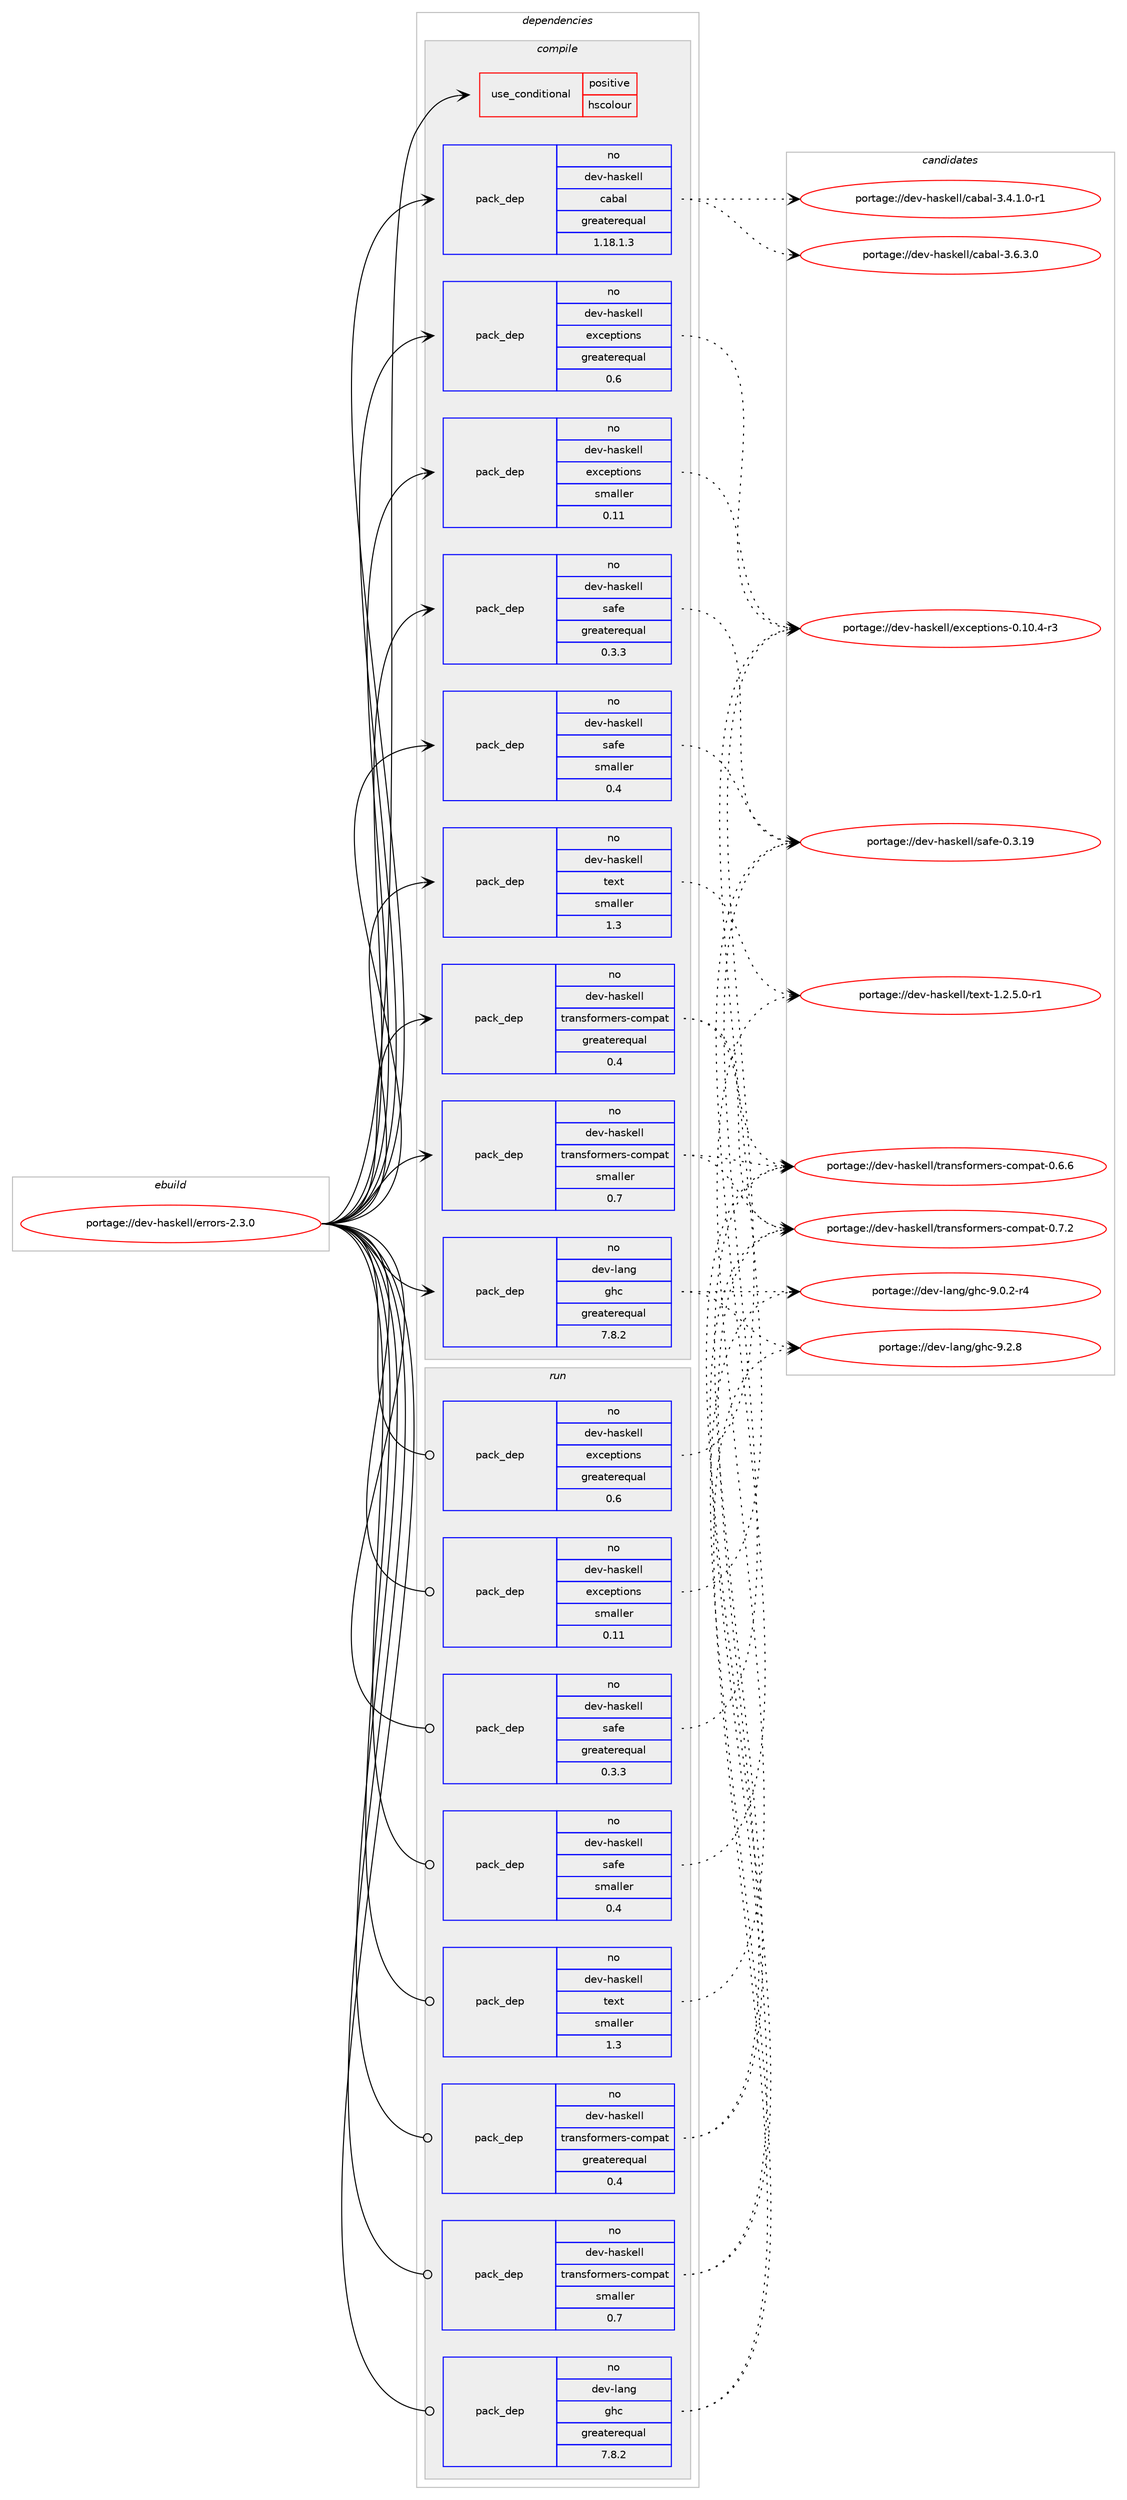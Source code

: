 digraph prolog {

# *************
# Graph options
# *************

newrank=true;
concentrate=true;
compound=true;
graph [rankdir=LR,fontname=Helvetica,fontsize=10,ranksep=1.5];#, ranksep=2.5, nodesep=0.2];
edge  [arrowhead=vee];
node  [fontname=Helvetica,fontsize=10];

# **********
# The ebuild
# **********

subgraph cluster_leftcol {
color=gray;
rank=same;
label=<<i>ebuild</i>>;
id [label="portage://dev-haskell/errors-2.3.0", color=red, width=4, href="../dev-haskell/errors-2.3.0.svg"];
}

# ****************
# The dependencies
# ****************

subgraph cluster_midcol {
color=gray;
label=<<i>dependencies</i>>;
subgraph cluster_compile {
fillcolor="#eeeeee";
style=filled;
label=<<i>compile</i>>;
subgraph cond19779 {
dependency37135 [label=<<TABLE BORDER="0" CELLBORDER="1" CELLSPACING="0" CELLPADDING="4"><TR><TD ROWSPAN="3" CELLPADDING="10">use_conditional</TD></TR><TR><TD>positive</TD></TR><TR><TD>hscolour</TD></TR></TABLE>>, shape=none, color=red];
# *** BEGIN UNKNOWN DEPENDENCY TYPE (TODO) ***
# dependency37135 -> package_dependency(portage://dev-haskell/errors-2.3.0,install,no,dev-haskell,hscolour,none,[,,],[],[])
# *** END UNKNOWN DEPENDENCY TYPE (TODO) ***

}
id:e -> dependency37135:w [weight=20,style="solid",arrowhead="vee"];
subgraph pack16409 {
dependency37136 [label=<<TABLE BORDER="0" CELLBORDER="1" CELLSPACING="0" CELLPADDING="4" WIDTH="220"><TR><TD ROWSPAN="6" CELLPADDING="30">pack_dep</TD></TR><TR><TD WIDTH="110">no</TD></TR><TR><TD>dev-haskell</TD></TR><TR><TD>cabal</TD></TR><TR><TD>greaterequal</TD></TR><TR><TD>1.18.1.3</TD></TR></TABLE>>, shape=none, color=blue];
}
id:e -> dependency37136:w [weight=20,style="solid",arrowhead="vee"];
subgraph pack16410 {
dependency37137 [label=<<TABLE BORDER="0" CELLBORDER="1" CELLSPACING="0" CELLPADDING="4" WIDTH="220"><TR><TD ROWSPAN="6" CELLPADDING="30">pack_dep</TD></TR><TR><TD WIDTH="110">no</TD></TR><TR><TD>dev-haskell</TD></TR><TR><TD>exceptions</TD></TR><TR><TD>greaterequal</TD></TR><TR><TD>0.6</TD></TR></TABLE>>, shape=none, color=blue];
}
id:e -> dependency37137:w [weight=20,style="solid",arrowhead="vee"];
subgraph pack16411 {
dependency37138 [label=<<TABLE BORDER="0" CELLBORDER="1" CELLSPACING="0" CELLPADDING="4" WIDTH="220"><TR><TD ROWSPAN="6" CELLPADDING="30">pack_dep</TD></TR><TR><TD WIDTH="110">no</TD></TR><TR><TD>dev-haskell</TD></TR><TR><TD>exceptions</TD></TR><TR><TD>smaller</TD></TR><TR><TD>0.11</TD></TR></TABLE>>, shape=none, color=blue];
}
id:e -> dependency37138:w [weight=20,style="solid",arrowhead="vee"];
subgraph pack16412 {
dependency37139 [label=<<TABLE BORDER="0" CELLBORDER="1" CELLSPACING="0" CELLPADDING="4" WIDTH="220"><TR><TD ROWSPAN="6" CELLPADDING="30">pack_dep</TD></TR><TR><TD WIDTH="110">no</TD></TR><TR><TD>dev-haskell</TD></TR><TR><TD>safe</TD></TR><TR><TD>greaterequal</TD></TR><TR><TD>0.3.3</TD></TR></TABLE>>, shape=none, color=blue];
}
id:e -> dependency37139:w [weight=20,style="solid",arrowhead="vee"];
subgraph pack16413 {
dependency37140 [label=<<TABLE BORDER="0" CELLBORDER="1" CELLSPACING="0" CELLPADDING="4" WIDTH="220"><TR><TD ROWSPAN="6" CELLPADDING="30">pack_dep</TD></TR><TR><TD WIDTH="110">no</TD></TR><TR><TD>dev-haskell</TD></TR><TR><TD>safe</TD></TR><TR><TD>smaller</TD></TR><TR><TD>0.4</TD></TR></TABLE>>, shape=none, color=blue];
}
id:e -> dependency37140:w [weight=20,style="solid",arrowhead="vee"];
subgraph pack16414 {
dependency37141 [label=<<TABLE BORDER="0" CELLBORDER="1" CELLSPACING="0" CELLPADDING="4" WIDTH="220"><TR><TD ROWSPAN="6" CELLPADDING="30">pack_dep</TD></TR><TR><TD WIDTH="110">no</TD></TR><TR><TD>dev-haskell</TD></TR><TR><TD>text</TD></TR><TR><TD>smaller</TD></TR><TR><TD>1.3</TD></TR></TABLE>>, shape=none, color=blue];
}
id:e -> dependency37141:w [weight=20,style="solid",arrowhead="vee"];
subgraph pack16415 {
dependency37142 [label=<<TABLE BORDER="0" CELLBORDER="1" CELLSPACING="0" CELLPADDING="4" WIDTH="220"><TR><TD ROWSPAN="6" CELLPADDING="30">pack_dep</TD></TR><TR><TD WIDTH="110">no</TD></TR><TR><TD>dev-haskell</TD></TR><TR><TD>transformers-compat</TD></TR><TR><TD>greaterequal</TD></TR><TR><TD>0.4</TD></TR></TABLE>>, shape=none, color=blue];
}
id:e -> dependency37142:w [weight=20,style="solid",arrowhead="vee"];
subgraph pack16416 {
dependency37143 [label=<<TABLE BORDER="0" CELLBORDER="1" CELLSPACING="0" CELLPADDING="4" WIDTH="220"><TR><TD ROWSPAN="6" CELLPADDING="30">pack_dep</TD></TR><TR><TD WIDTH="110">no</TD></TR><TR><TD>dev-haskell</TD></TR><TR><TD>transformers-compat</TD></TR><TR><TD>smaller</TD></TR><TR><TD>0.7</TD></TR></TABLE>>, shape=none, color=blue];
}
id:e -> dependency37143:w [weight=20,style="solid",arrowhead="vee"];
subgraph pack16417 {
dependency37144 [label=<<TABLE BORDER="0" CELLBORDER="1" CELLSPACING="0" CELLPADDING="4" WIDTH="220"><TR><TD ROWSPAN="6" CELLPADDING="30">pack_dep</TD></TR><TR><TD WIDTH="110">no</TD></TR><TR><TD>dev-lang</TD></TR><TR><TD>ghc</TD></TR><TR><TD>greaterequal</TD></TR><TR><TD>7.8.2</TD></TR></TABLE>>, shape=none, color=blue];
}
id:e -> dependency37144:w [weight=20,style="solid",arrowhead="vee"];
}
subgraph cluster_compileandrun {
fillcolor="#eeeeee";
style=filled;
label=<<i>compile and run</i>>;
}
subgraph cluster_run {
fillcolor="#eeeeee";
style=filled;
label=<<i>run</i>>;
subgraph pack16418 {
dependency37145 [label=<<TABLE BORDER="0" CELLBORDER="1" CELLSPACING="0" CELLPADDING="4" WIDTH="220"><TR><TD ROWSPAN="6" CELLPADDING="30">pack_dep</TD></TR><TR><TD WIDTH="110">no</TD></TR><TR><TD>dev-haskell</TD></TR><TR><TD>exceptions</TD></TR><TR><TD>greaterequal</TD></TR><TR><TD>0.6</TD></TR></TABLE>>, shape=none, color=blue];
}
id:e -> dependency37145:w [weight=20,style="solid",arrowhead="odot"];
subgraph pack16419 {
dependency37146 [label=<<TABLE BORDER="0" CELLBORDER="1" CELLSPACING="0" CELLPADDING="4" WIDTH="220"><TR><TD ROWSPAN="6" CELLPADDING="30">pack_dep</TD></TR><TR><TD WIDTH="110">no</TD></TR><TR><TD>dev-haskell</TD></TR><TR><TD>exceptions</TD></TR><TR><TD>smaller</TD></TR><TR><TD>0.11</TD></TR></TABLE>>, shape=none, color=blue];
}
id:e -> dependency37146:w [weight=20,style="solid",arrowhead="odot"];
subgraph pack16420 {
dependency37147 [label=<<TABLE BORDER="0" CELLBORDER="1" CELLSPACING="0" CELLPADDING="4" WIDTH="220"><TR><TD ROWSPAN="6" CELLPADDING="30">pack_dep</TD></TR><TR><TD WIDTH="110">no</TD></TR><TR><TD>dev-haskell</TD></TR><TR><TD>safe</TD></TR><TR><TD>greaterequal</TD></TR><TR><TD>0.3.3</TD></TR></TABLE>>, shape=none, color=blue];
}
id:e -> dependency37147:w [weight=20,style="solid",arrowhead="odot"];
subgraph pack16421 {
dependency37148 [label=<<TABLE BORDER="0" CELLBORDER="1" CELLSPACING="0" CELLPADDING="4" WIDTH="220"><TR><TD ROWSPAN="6" CELLPADDING="30">pack_dep</TD></TR><TR><TD WIDTH="110">no</TD></TR><TR><TD>dev-haskell</TD></TR><TR><TD>safe</TD></TR><TR><TD>smaller</TD></TR><TR><TD>0.4</TD></TR></TABLE>>, shape=none, color=blue];
}
id:e -> dependency37148:w [weight=20,style="solid",arrowhead="odot"];
subgraph pack16422 {
dependency37149 [label=<<TABLE BORDER="0" CELLBORDER="1" CELLSPACING="0" CELLPADDING="4" WIDTH="220"><TR><TD ROWSPAN="6" CELLPADDING="30">pack_dep</TD></TR><TR><TD WIDTH="110">no</TD></TR><TR><TD>dev-haskell</TD></TR><TR><TD>text</TD></TR><TR><TD>smaller</TD></TR><TR><TD>1.3</TD></TR></TABLE>>, shape=none, color=blue];
}
id:e -> dependency37149:w [weight=20,style="solid",arrowhead="odot"];
subgraph pack16423 {
dependency37150 [label=<<TABLE BORDER="0" CELLBORDER="1" CELLSPACING="0" CELLPADDING="4" WIDTH="220"><TR><TD ROWSPAN="6" CELLPADDING="30">pack_dep</TD></TR><TR><TD WIDTH="110">no</TD></TR><TR><TD>dev-haskell</TD></TR><TR><TD>transformers-compat</TD></TR><TR><TD>greaterequal</TD></TR><TR><TD>0.4</TD></TR></TABLE>>, shape=none, color=blue];
}
id:e -> dependency37150:w [weight=20,style="solid",arrowhead="odot"];
subgraph pack16424 {
dependency37151 [label=<<TABLE BORDER="0" CELLBORDER="1" CELLSPACING="0" CELLPADDING="4" WIDTH="220"><TR><TD ROWSPAN="6" CELLPADDING="30">pack_dep</TD></TR><TR><TD WIDTH="110">no</TD></TR><TR><TD>dev-haskell</TD></TR><TR><TD>transformers-compat</TD></TR><TR><TD>smaller</TD></TR><TR><TD>0.7</TD></TR></TABLE>>, shape=none, color=blue];
}
id:e -> dependency37151:w [weight=20,style="solid",arrowhead="odot"];
subgraph pack16425 {
dependency37152 [label=<<TABLE BORDER="0" CELLBORDER="1" CELLSPACING="0" CELLPADDING="4" WIDTH="220"><TR><TD ROWSPAN="6" CELLPADDING="30">pack_dep</TD></TR><TR><TD WIDTH="110">no</TD></TR><TR><TD>dev-lang</TD></TR><TR><TD>ghc</TD></TR><TR><TD>greaterequal</TD></TR><TR><TD>7.8.2</TD></TR></TABLE>>, shape=none, color=blue];
}
id:e -> dependency37152:w [weight=20,style="solid",arrowhead="odot"];
# *** BEGIN UNKNOWN DEPENDENCY TYPE (TODO) ***
# id -> package_dependency(portage://dev-haskell/errors-2.3.0,run,no,dev-lang,ghc,none,[,,],any_same_slot,[use(optenable(profile),none)])
# *** END UNKNOWN DEPENDENCY TYPE (TODO) ***

}
}

# **************
# The candidates
# **************

subgraph cluster_choices {
rank=same;
color=gray;
label=<<i>candidates</i>>;

subgraph choice16409 {
color=black;
nodesep=1;
choice1001011184510497115107101108108479997989710845514652464946484511449 [label="portage://dev-haskell/cabal-3.4.1.0-r1", color=red, width=4,href="../dev-haskell/cabal-3.4.1.0-r1.svg"];
choice100101118451049711510710110810847999798971084551465446514648 [label="portage://dev-haskell/cabal-3.6.3.0", color=red, width=4,href="../dev-haskell/cabal-3.6.3.0.svg"];
dependency37136:e -> choice1001011184510497115107101108108479997989710845514652464946484511449:w [style=dotted,weight="100"];
dependency37136:e -> choice100101118451049711510710110810847999798971084551465446514648:w [style=dotted,weight="100"];
}
subgraph choice16410 {
color=black;
nodesep=1;
choice10010111845104971151071011081084710112099101112116105111110115454846494846524511451 [label="portage://dev-haskell/exceptions-0.10.4-r3", color=red, width=4,href="../dev-haskell/exceptions-0.10.4-r3.svg"];
dependency37137:e -> choice10010111845104971151071011081084710112099101112116105111110115454846494846524511451:w [style=dotted,weight="100"];
}
subgraph choice16411 {
color=black;
nodesep=1;
choice10010111845104971151071011081084710112099101112116105111110115454846494846524511451 [label="portage://dev-haskell/exceptions-0.10.4-r3", color=red, width=4,href="../dev-haskell/exceptions-0.10.4-r3.svg"];
dependency37138:e -> choice10010111845104971151071011081084710112099101112116105111110115454846494846524511451:w [style=dotted,weight="100"];
}
subgraph choice16412 {
color=black;
nodesep=1;
choice1001011184510497115107101108108471159710210145484651464957 [label="portage://dev-haskell/safe-0.3.19", color=red, width=4,href="../dev-haskell/safe-0.3.19.svg"];
dependency37139:e -> choice1001011184510497115107101108108471159710210145484651464957:w [style=dotted,weight="100"];
}
subgraph choice16413 {
color=black;
nodesep=1;
choice1001011184510497115107101108108471159710210145484651464957 [label="portage://dev-haskell/safe-0.3.19", color=red, width=4,href="../dev-haskell/safe-0.3.19.svg"];
dependency37140:e -> choice1001011184510497115107101108108471159710210145484651464957:w [style=dotted,weight="100"];
}
subgraph choice16414 {
color=black;
nodesep=1;
choice10010111845104971151071011081084711610112011645494650465346484511449 [label="portage://dev-haskell/text-1.2.5.0-r1", color=red, width=4,href="../dev-haskell/text-1.2.5.0-r1.svg"];
dependency37141:e -> choice10010111845104971151071011081084711610112011645494650465346484511449:w [style=dotted,weight="100"];
}
subgraph choice16415 {
color=black;
nodesep=1;
choice10010111845104971151071011081084711611497110115102111114109101114115459911110911297116454846544654 [label="portage://dev-haskell/transformers-compat-0.6.6", color=red, width=4,href="../dev-haskell/transformers-compat-0.6.6.svg"];
choice10010111845104971151071011081084711611497110115102111114109101114115459911110911297116454846554650 [label="portage://dev-haskell/transformers-compat-0.7.2", color=red, width=4,href="../dev-haskell/transformers-compat-0.7.2.svg"];
dependency37142:e -> choice10010111845104971151071011081084711611497110115102111114109101114115459911110911297116454846544654:w [style=dotted,weight="100"];
dependency37142:e -> choice10010111845104971151071011081084711611497110115102111114109101114115459911110911297116454846554650:w [style=dotted,weight="100"];
}
subgraph choice16416 {
color=black;
nodesep=1;
choice10010111845104971151071011081084711611497110115102111114109101114115459911110911297116454846544654 [label="portage://dev-haskell/transformers-compat-0.6.6", color=red, width=4,href="../dev-haskell/transformers-compat-0.6.6.svg"];
choice10010111845104971151071011081084711611497110115102111114109101114115459911110911297116454846554650 [label="portage://dev-haskell/transformers-compat-0.7.2", color=red, width=4,href="../dev-haskell/transformers-compat-0.7.2.svg"];
dependency37143:e -> choice10010111845104971151071011081084711611497110115102111114109101114115459911110911297116454846544654:w [style=dotted,weight="100"];
dependency37143:e -> choice10010111845104971151071011081084711611497110115102111114109101114115459911110911297116454846554650:w [style=dotted,weight="100"];
}
subgraph choice16417 {
color=black;
nodesep=1;
choice100101118451089711010347103104994557464846504511452 [label="portage://dev-lang/ghc-9.0.2-r4", color=red, width=4,href="../dev-lang/ghc-9.0.2-r4.svg"];
choice10010111845108971101034710310499455746504656 [label="portage://dev-lang/ghc-9.2.8", color=red, width=4,href="../dev-lang/ghc-9.2.8.svg"];
dependency37144:e -> choice100101118451089711010347103104994557464846504511452:w [style=dotted,weight="100"];
dependency37144:e -> choice10010111845108971101034710310499455746504656:w [style=dotted,weight="100"];
}
subgraph choice16418 {
color=black;
nodesep=1;
choice10010111845104971151071011081084710112099101112116105111110115454846494846524511451 [label="portage://dev-haskell/exceptions-0.10.4-r3", color=red, width=4,href="../dev-haskell/exceptions-0.10.4-r3.svg"];
dependency37145:e -> choice10010111845104971151071011081084710112099101112116105111110115454846494846524511451:w [style=dotted,weight="100"];
}
subgraph choice16419 {
color=black;
nodesep=1;
choice10010111845104971151071011081084710112099101112116105111110115454846494846524511451 [label="portage://dev-haskell/exceptions-0.10.4-r3", color=red, width=4,href="../dev-haskell/exceptions-0.10.4-r3.svg"];
dependency37146:e -> choice10010111845104971151071011081084710112099101112116105111110115454846494846524511451:w [style=dotted,weight="100"];
}
subgraph choice16420 {
color=black;
nodesep=1;
choice1001011184510497115107101108108471159710210145484651464957 [label="portage://dev-haskell/safe-0.3.19", color=red, width=4,href="../dev-haskell/safe-0.3.19.svg"];
dependency37147:e -> choice1001011184510497115107101108108471159710210145484651464957:w [style=dotted,weight="100"];
}
subgraph choice16421 {
color=black;
nodesep=1;
choice1001011184510497115107101108108471159710210145484651464957 [label="portage://dev-haskell/safe-0.3.19", color=red, width=4,href="../dev-haskell/safe-0.3.19.svg"];
dependency37148:e -> choice1001011184510497115107101108108471159710210145484651464957:w [style=dotted,weight="100"];
}
subgraph choice16422 {
color=black;
nodesep=1;
choice10010111845104971151071011081084711610112011645494650465346484511449 [label="portage://dev-haskell/text-1.2.5.0-r1", color=red, width=4,href="../dev-haskell/text-1.2.5.0-r1.svg"];
dependency37149:e -> choice10010111845104971151071011081084711610112011645494650465346484511449:w [style=dotted,weight="100"];
}
subgraph choice16423 {
color=black;
nodesep=1;
choice10010111845104971151071011081084711611497110115102111114109101114115459911110911297116454846544654 [label="portage://dev-haskell/transformers-compat-0.6.6", color=red, width=4,href="../dev-haskell/transformers-compat-0.6.6.svg"];
choice10010111845104971151071011081084711611497110115102111114109101114115459911110911297116454846554650 [label="portage://dev-haskell/transformers-compat-0.7.2", color=red, width=4,href="../dev-haskell/transformers-compat-0.7.2.svg"];
dependency37150:e -> choice10010111845104971151071011081084711611497110115102111114109101114115459911110911297116454846544654:w [style=dotted,weight="100"];
dependency37150:e -> choice10010111845104971151071011081084711611497110115102111114109101114115459911110911297116454846554650:w [style=dotted,weight="100"];
}
subgraph choice16424 {
color=black;
nodesep=1;
choice10010111845104971151071011081084711611497110115102111114109101114115459911110911297116454846544654 [label="portage://dev-haskell/transformers-compat-0.6.6", color=red, width=4,href="../dev-haskell/transformers-compat-0.6.6.svg"];
choice10010111845104971151071011081084711611497110115102111114109101114115459911110911297116454846554650 [label="portage://dev-haskell/transformers-compat-0.7.2", color=red, width=4,href="../dev-haskell/transformers-compat-0.7.2.svg"];
dependency37151:e -> choice10010111845104971151071011081084711611497110115102111114109101114115459911110911297116454846544654:w [style=dotted,weight="100"];
dependency37151:e -> choice10010111845104971151071011081084711611497110115102111114109101114115459911110911297116454846554650:w [style=dotted,weight="100"];
}
subgraph choice16425 {
color=black;
nodesep=1;
choice100101118451089711010347103104994557464846504511452 [label="portage://dev-lang/ghc-9.0.2-r4", color=red, width=4,href="../dev-lang/ghc-9.0.2-r4.svg"];
choice10010111845108971101034710310499455746504656 [label="portage://dev-lang/ghc-9.2.8", color=red, width=4,href="../dev-lang/ghc-9.2.8.svg"];
dependency37152:e -> choice100101118451089711010347103104994557464846504511452:w [style=dotted,weight="100"];
dependency37152:e -> choice10010111845108971101034710310499455746504656:w [style=dotted,weight="100"];
}
}

}
